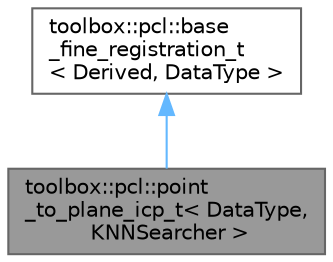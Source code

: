 digraph "toolbox::pcl::point_to_plane_icp_t&lt; DataType, KNNSearcher &gt;"
{
 // LATEX_PDF_SIZE
  bgcolor="transparent";
  edge [fontname=Helvetica,fontsize=10,labelfontname=Helvetica,labelfontsize=10];
  node [fontname=Helvetica,fontsize=10,shape=box,height=0.2,width=0.4];
  Node1 [id="Node000001",label="toolbox::pcl::point\l_to_plane_icp_t\< DataType,\l KNNSearcher \>",height=0.2,width=0.4,color="gray40", fillcolor="grey60", style="filled", fontcolor="black",tooltip="Point-to-Plane ICP 算法实现 / Point-to-Plane ICP algorithm implementation."];
  Node2 -> Node1 [id="edge1_Node000001_Node000002",dir="back",color="steelblue1",style="solid",tooltip=" "];
  Node2 [id="Node000002",label="toolbox::pcl::base\l_fine_registration_t\l\< Derived, DataType \>",height=0.2,width=0.4,color="gray40", fillcolor="white", style="filled",URL="$classtoolbox_1_1pcl_1_1base__fine__registration__t.html",tooltip="细配准算法的基类（CRTP模式） / Base class for fine registration algorithms (CRTP pattern)"];
}
